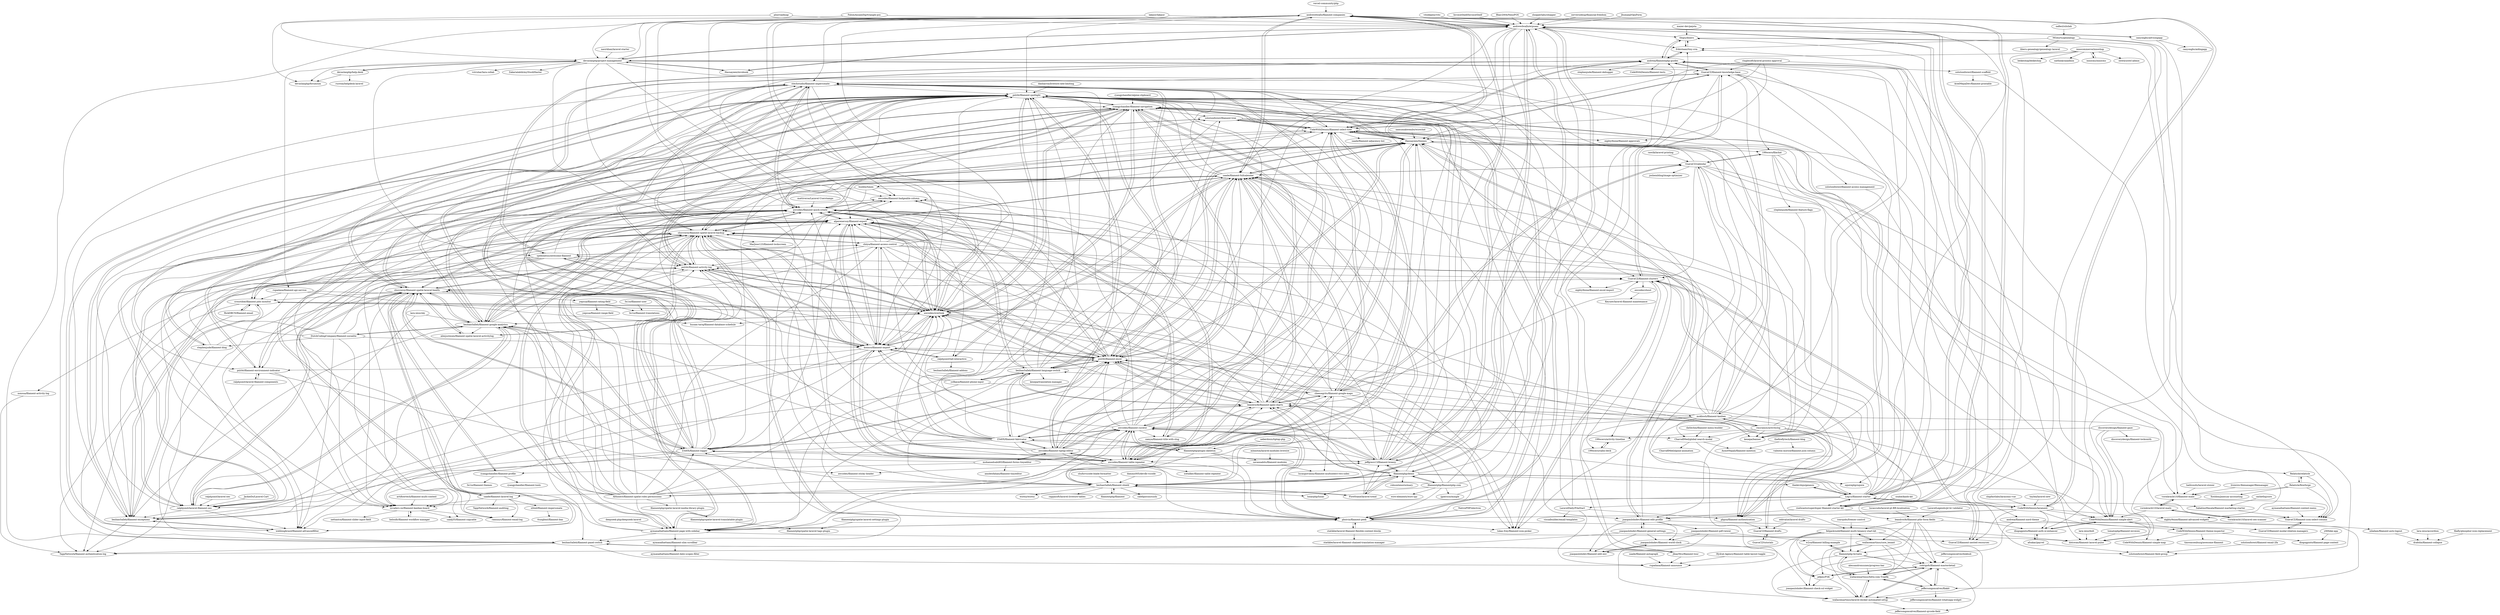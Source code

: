 digraph G {
"vercel-community/php" -> "andrewdwallo/filament-companies" ["e"=1]
"lucascudo/laravel-pt-BR-localization" -> "leandrocfe/filament-ptbr-form-fields" ["e"=1]
"nasirkhan/laravel-starter" -> "devaslanphp/project-management" ["e"=1]
"nafiesl/silsilah" -> "MGeurts/genealogy" ["e"=1]
"filamentphp/filament" -> "bezhanSalleh/filament-shield" ["e"=1]
"shufo/vscode-blade-formatter" -> "bezhanSalleh/filament-shield" ["e"=1]
"Blair2004/NexoPOS" -> "andrewdwallo/erpsaas" ["e"=1]
"shopperlabs/shopper" -> "andrewdwallo/erpsaas" ["e"=1]
"lakasir/lakasir" -> "andrewdwallo/erpsaas" ["e"=1]
"lakasir/lakasir" -> "devaslanphp/project-management" ["e"=1]
"rawilk/laravel-printing" -> "GuavaCZ/calendar" ["e"=1]
"ryangjchandler/alpine-clipboard" -> "ryangjchandler/filament-navigation" ["e"=1]
"FahimAnzamDip/triangle-pos" -> "devaslanphp/project-management" ["e"=1]
"FahimAnzamDip/triangle-pos" -> "andrewdwallo/erpsaas" ["e"=1]
"serversideup/financial-freedom" -> "andrewdwallo/erpsaas" ["e"=1]
"ueberdosis/tiptap-php" -> "filamentphp/plugin-skeleton"
"lara-zeus/bolt" -> "dotswan/filament-laravel-pulse"
"danharrin/livewire-rate-limiting" -> "pxlrbt/filament-spotlight" ["e"=1]
"mhmiton/laravel-modules-livewire" -> "savannabits/filament-modules" ["e"=1]
"stechstudio/filament-impersonate" -> "shuvroroy/filament-spatie-laravel-backup"
"stechstudio/filament-impersonate" -> "shuvroroy/filament-spatie-laravel-health"
"stechstudio/filament-impersonate" -> "pxlrbt/filament-activity-log"
"stechstudio/filament-impersonate" -> "pxlrbt/filament-environment-indicator"
"stechstudio/filament-impersonate" -> "awcodes/filament-quick-create"
"stechstudio/filament-impersonate" -> "bezhanSalleh/filament-exceptions"
"stechstudio/filament-impersonate" -> "pxlrbt/filament-spotlight"
"stechstudio/filament-impersonate" -> "GuavaCZ/filament-knowledge-base"
"stechstudio/filament-impersonate" -> "pxlrbt/filament-excel"
"stechstudio/filament-impersonate" -> "konnco/filament-import"
"stechstudio/filament-impersonate" -> "bezhanSalleh/filament-panel-switch"
"stechstudio/filament-impersonate" -> "Hasnayeen/themes"
"stechstudio/filament-impersonate" -> "CodeWithDennis/filament-select-tree"
"stechstudio/filament-impersonate" -> "awcodes/filament-table-repeater"
"stechstudio/filament-impersonate" -> "awcodes/filament-badgeable-column"
"filamentphp/spatie-laravel-media-library-plugin" -> "bezhanSalleh/filament-google-analytics"
"filamentphp/spatie-laravel-media-library-plugin" -> "filamentphp/spatie-laravel-translatable-plugin"
"filamentphp/demo" -> "andrewdwallo/erpsaas"
"filamentphp/demo" -> "jeffgreco13/filament-breezy"
"filamentphp/demo" -> "Flowframe/laravel-trend" ["e"=1]
"filamentphp/demo" -> "bezhanSalleh/filament-shield"
"filamentphp/demo" -> "filamentphp/filamentphp.com"
"filamentphp/demo" -> "saade/filament-fullcalendar"
"filamentphp/demo" -> "leandrocfe/filament-apex-charts"
"filamentphp/demo" -> "pxlrbt/filament-excel"
"filamentphp/demo" -> "awcodes/filament-curator"
"filamentphp/demo" -> "frikishaan/tiny-crm"
"filamentphp/demo" -> "squirephp/squire" ["e"=1]
"filamentphp/demo" -> "robsontenorio/mary" ["e"=1]
"filamentphp/demo" -> "Log1x/filament-starter"
"filamentphp/demo" -> "thedevdojo/genesis" ["e"=1]
"filamentphp/demo" -> "lunarphp/lunar" ["e"=1]
"bezhanSalleh/filament-shield" -> "jeffgreco13/filament-breezy"
"bezhanSalleh/filament-shield" -> "filamentphp/filament" ["e"=1]
"bezhanSalleh/filament-shield" -> "pxlrbt/filament-excel"
"bezhanSalleh/filament-shield" -> "Flowframe/laravel-trend" ["e"=1]
"bezhanSalleh/filament-shield" -> "andrewdwallo/erpsaas"
"bezhanSalleh/filament-shield" -> "Z3d0X/filament-logger"
"bezhanSalleh/filament-shield" -> "filamentphp/demo"
"bezhanSalleh/filament-shield" -> "saade/filament-fullcalendar"
"bezhanSalleh/filament-shield" -> "leandrocfe/filament-apex-charts"
"bezhanSalleh/filament-shield" -> "calebporzio/sushi" ["e"=1]
"bezhanSalleh/filament-shield" -> "lunarphp/lunar" ["e"=1]
"bezhanSalleh/filament-shield" -> "awcodes/filament-curator"
"bezhanSalleh/filament-shield" -> "wireui/wireui" ["e"=1]
"bezhanSalleh/filament-shield" -> "Althinect/filament-spatie-roles-permissions"
"bezhanSalleh/filament-shield" -> "rappasoft/laravel-livewire-tables" ["e"=1]
"filamentphp/plugin-skeleton" -> "awcodes/filament-curator"
"filamentphp/plugin-skeleton" -> "aymanalhattami/filament-page-with-sidebar"
"filamentphp/plugin-skeleton" -> "pxlrbt/filament-spotlight"
"filamentphp/plugin-skeleton" -> "konnco/filament-import"
"filamentphp/plugin-skeleton" -> "pboivin/filament-peek"
"filamentphp/plugin-skeleton" -> "savannabits/filament-modules"
"bezhanSalleh/filament-google-analytics" -> "pxlrbt/filament-spotlight"
"bezhanSalleh/filament-google-analytics" -> "shuvroroy/filament-spatie-laravel-backup"
"bezhanSalleh/filament-google-analytics" -> "shuvroroy/filament-spatie-laravel-health"
"bezhanSalleh/filament-google-analytics" -> "ryangjchandler/filament-navigation"
"bezhanSalleh/filament-google-analytics" -> "awcodes/overlook"
"bezhanSalleh/filament-google-analytics" -> "ralphjsmit/laravel-filament-seo"
"bezhanSalleh/filament-google-analytics" -> "alexjustesen/filament-spatie-laravel-activitylog"
"bezhanSalleh/filament-google-analytics" -> "webbingbrasil/filament-advancedfilter"
"bezhanSalleh/filament-google-analytics" -> "awcodes/filament-quick-create"
"bezhanSalleh/filament-google-analytics" -> "bezhanSalleh/filament-exceptions"
"bezhanSalleh/filament-google-analytics" -> "Z3d0X/filament-logger"
"bezhanSalleh/filament-google-analytics" -> "ramnzys/filament-email-log"
"bezhanSalleh/filament-google-analytics" -> "pxlrbt/filament-activity-log"
"bezhanSalleh/filament-google-analytics" -> "DutchCodingCompany/filament-socialite"
"bezhanSalleh/filament-google-analytics" -> "alperenersoy/filament-export"
"awcodes/filament-tiptap-editor" -> "awcodes/filament-curator"
"awcodes/filament-tiptap-editor" -> "pxlrbt/filament-spotlight"
"awcodes/filament-tiptap-editor" -> "ryangjchandler/filament-navigation"
"awcodes/filament-tiptap-editor" -> "awcodes/overlook"
"awcodes/filament-tiptap-editor" -> "CodeWithDennis/filament-select-tree"
"awcodes/filament-tiptap-editor" -> "Z3d0X/filament-fabricator"
"awcodes/filament-tiptap-editor" -> "awcodes/filament-table-repeater"
"awcodes/filament-tiptap-editor" -> "pboivin/filament-peek"
"awcodes/filament-tiptap-editor" -> "awcodes/filament-quick-create"
"awcodes/filament-tiptap-editor" -> "mohamedsabil83/filament-forms-tinyeditor"
"awcodes/filament-tiptap-editor" -> "pxlrbt/filament-excel"
"awcodes/filament-tiptap-editor" -> "pxlrbt/filament-activity-log"
"awcodes/filament-tiptap-editor" -> "saade/filament-fullcalendar"
"awcodes/filament-tiptap-editor" -> "cheesegrits/filament-google-maps"
"awcodes/filament-tiptap-editor" -> "leandrocfe/filament-apex-charts"
"Althinect/filament-spatie-roles-permissions" -> "shuvroroy/filament-spatie-laravel-backup"
"Althinect/filament-spatie-roles-permissions" -> "awcodes/filament-curator"
"Althinect/filament-spatie-roles-permissions" -> "chiiya/filament-access-control"
"Althinect/filament-spatie-roles-permissions" -> "pxlrbt/filament-activity-log"
"Althinect/filament-spatie-roles-permissions" -> "pxlrbt/filament-excel"
"Althinect/filament-spatie-roles-permissions" -> "alperenersoy/filament-export"
"Althinect/filament-spatie-roles-permissions" -> "CodeWithDennis/filament-select-tree"
"Althinect/filament-spatie-roles-permissions" -> "saade/filament-fullcalendar"
"Althinect/filament-spatie-roles-permissions" -> "shuvroroy/filament-spatie-laravel-health"
"Althinect/filament-spatie-roles-permissions" -> "Z3d0X/filament-logger"
"Althinect/filament-spatie-roles-permissions" -> "aymanalhattami/filament-page-with-sidebar"
"Althinect/filament-spatie-roles-permissions" -> "filamentphp/spatie-laravel-media-library-plugin"
"Althinect/filament-spatie-roles-permissions" -> "awcodes/filament-quick-create"
"Althinect/filament-spatie-roles-permissions" -> "Hasnayeen/themes"
"Althinect/filament-spatie-roles-permissions" -> "leandrocfe/filament-apex-charts"
"ploi/roadmap" -> "andrewdwallo/erpsaas" ["e"=1]
"ploi/roadmap" -> "devaslanphp/forumium" ["e"=1]
"ralphjsmit/laravel-seo" -> "ralphjsmit/laravel-filament-seo" ["e"=1]
"pxlrbt/filament-excel" -> "konnco/filament-import"
"pxlrbt/filament-excel" -> "alperenersoy/filament-export"
"pxlrbt/filament-excel" -> "pxlrbt/filament-spotlight"
"pxlrbt/filament-excel" -> "shuvroroy/filament-spatie-laravel-backup"
"pxlrbt/filament-excel" -> "pxlrbt/filament-activity-log"
"pxlrbt/filament-excel" -> "bezhanSalleh/filament-language-switch"
"pxlrbt/filament-excel" -> "saade/filament-fullcalendar"
"pxlrbt/filament-excel" -> "stechstudio/filament-impersonate"
"pxlrbt/filament-excel" -> "Z3d0X/filament-logger"
"pxlrbt/filament-excel" -> "awcodes/filament-quick-create"
"pxlrbt/filament-excel" -> "jeffgreco13/filament-breezy"
"pxlrbt/filament-excel" -> "leandrocfe/filament-apex-charts"
"pxlrbt/filament-excel" -> "Hasnayeen/themes"
"pxlrbt/filament-excel" -> "shuvroroy/filament-spatie-laravel-health"
"pxlrbt/filament-excel" -> "pxlrbt/filament-environment-indicator"
"Flowframe/laravel-trend" -> "bezhanSalleh/filament-shield" ["e"=1]
"Flowframe/laravel-trend" -> "filamentphp/demo" ["e"=1]
"Flowframe/laravel-trend" -> "leandrocfe/filament-apex-charts" ["e"=1]
"Flowframe/laravel-trend" -> "jeffgreco13/filament-breezy" ["e"=1]
"Flowframe/laravel-trend" -> "andrewdwallo/erpsaas" ["e"=1]
"jeffgreco13/filament-breezy" -> "bezhanSalleh/filament-shield"
"jeffgreco13/filament-breezy" -> "pxlrbt/filament-excel"
"jeffgreco13/filament-breezy" -> "Z3d0X/filament-logger"
"jeffgreco13/filament-breezy" -> "saade/filament-fullcalendar"
"jeffgreco13/filament-breezy" -> "pxlrbt/filament-spotlight"
"jeffgreco13/filament-breezy" -> "andrewdwallo/filament-companies"
"jeffgreco13/filament-breezy" -> "leandrocfe/filament-apex-charts"
"jeffgreco13/filament-breezy" -> "awcodes/filament-curator"
"jeffgreco13/filament-breezy" -> "stechstudio/filament-impersonate"
"jeffgreco13/filament-breezy" -> "filamentphp/demo"
"jeffgreco13/filament-breezy" -> "Hasnayeen/themes"
"jeffgreco13/filament-breezy" -> "andrewdwallo/erpsaas"
"jeffgreco13/filament-breezy" -> "Z3d0X/filament-fabricator"
"jeffgreco13/filament-breezy" -> "ryangjchandler/filament-navigation"
"jeffgreco13/filament-breezy" -> "shuvroroy/filament-spatie-laravel-backup"
"chiiya/filament-access-control" -> "shuvroroy/filament-spatie-laravel-backup"
"chiiya/filament-access-control" -> "konnco/filament-import"
"chiiya/filament-access-control" -> "pxlrbt/filament-excel"
"chiiya/filament-access-control" -> "pxlrbt/filament-activity-log"
"chiiya/filament-access-control" -> "alperenersoy/filament-export"
"chiiya/filament-access-control" -> "aymanalhattami/filament-page-with-sidebar"
"chiiya/filament-access-control" -> "phpsa/filament-authentication"
"chiiya/filament-access-control" -> "spekulatius/awesome-filament"
"chiiya/filament-access-control" -> "pxlrbt/filament-spotlight"
"chiiya/filament-access-control" -> "leandrocfe/filament-apex-charts"
"chiiya/filament-access-control" -> "awcodes/filament-quick-create"
"chiiya/filament-access-control" -> "joaopaulolndev/filament-edit-profile"
"chiiya/filament-access-control" -> "awcodes/overlook"
"chiiya/filament-access-control" -> "andrewdwallo/filament-companies"
"ryangjchandler/filament-navigation" -> "pxlrbt/filament-spotlight"
"ryangjchandler/filament-navigation" -> "camya/filament-title-with-slug"
"ryangjchandler/filament-navigation" -> "phpsa/filament-authentication"
"ryangjchandler/filament-navigation" -> "awcodes/filament-curator"
"ryangjchandler/filament-navigation" -> "ralphjsmit/tall-interactive"
"ryangjchandler/filament-navigation" -> "webbingbrasil/filament-advancedfilter"
"ryangjchandler/filament-navigation" -> "bezhanSalleh/filament-google-analytics"
"ryangjchandler/filament-navigation" -> "pboivin/filament-peek"
"ryangjchandler/filament-navigation" -> "ralphjsmit/laravel-filament-seo"
"ryangjchandler/filament-navigation" -> "awcodes/overlook"
"ryangjchandler/filament-navigation" -> "awcodes/filament-tiptap-editor"
"ryangjchandler/filament-navigation" -> "awcodes/filament-quick-create"
"ryangjchandler/filament-navigation" -> "CodeWithDennis/filament-select-tree"
"ryangjchandler/filament-navigation" -> "stephenjude/filament-blog"
"ryangjchandler/filament-navigation" -> "solutionforest/filament-tree"
"DutchCodingCompany/filament-socialite" -> "webbingbrasil/filament-advancedfilter"
"DutchCodingCompany/filament-socialite" -> "bezhanSalleh/filament-google-analytics"
"DutchCodingCompany/filament-socialite" -> "konnco/filament-import"
"DutchCodingCompany/filament-socialite" -> "shuvroroy/filament-spatie-laravel-backup"
"DutchCodingCompany/filament-socialite" -> "shuvroroy/filament-spatie-laravel-health"
"DutchCodingCompany/filament-socialite" -> "awcodes/filament-quick-create"
"DutchCodingCompany/filament-socialite" -> "alperenersoy/filament-export"
"DutchCodingCompany/filament-socialite" -> "stephenjude/filament-blog"
"DutchCodingCompany/filament-socialite" -> "saadj55/filament-copyable"
"awcodes/filament-curator" -> "awcodes/filament-tiptap-editor"
"awcodes/filament-curator" -> "Z3d0X/filament-fabricator"
"awcodes/filament-curator" -> "ryangjchandler/filament-navigation"
"awcodes/filament-curator" -> "pboivin/filament-peek"
"awcodes/filament-curator" -> "awcodes/filament-table-repeater"
"awcodes/filament-curator" -> "filamentphp/plugin-skeleton"
"awcodes/filament-curator" -> "pxlrbt/filament-spotlight"
"awcodes/filament-curator" -> "awcodes/overlook"
"awcodes/filament-curator" -> "shuvroroy/filament-spatie-laravel-backup"
"awcodes/filament-curator" -> "awcodes/filament-badgeable-column"
"awcodes/filament-curator" -> "CodeWithDennis/filament-select-tree"
"awcodes/filament-curator" -> "awcodes/filament-quick-create"
"awcodes/filament-curator" -> "camya/filament-title-with-slug"
"awcodes/filament-curator" -> "CharrafiMed/global-search-modal"
"awcodes/filament-curator" -> "pxlrbt/filament-excel"
"lara-zeus/sky" -> "bezhanSalleh/filament-google-analytics"
"lara-zeus/sky" -> "ralphjsmit/laravel-filament-seo"
"filamentphp/filamentphp.com" -> "pxlrbt/filament-spotlight"
"filamentphp/filamentphp.com" -> "saade/filament-fullcalendar"
"filamentphp/filamentphp.com" -> "awcodes/overlook"
"filamentphp/filamentphp.com" -> "filamentphp/demo"
"filamentphp/filamentphp.com" -> "Z3d0X/filament-logger"
"filamentphp/filamentphp.com" -> "pboivin/filament-peek"
"filamentphp/filamentphp.com" -> "wire-elements/wire-spy" ["e"=1]
"filamentphp/filamentphp.com" -> "saade/filament-laravel-log"
"filamentphp/filamentphp.com" -> "ijpatricio/mingle" ["e"=1]
"mohamedsabil83/filament-forms-tinyeditor" -> "awcodes/filament-tiptap-editor"
"mohamedsabil83/filament-forms-tinyeditor" -> "ryangjchandler/filament-profile"
"mohamedsabil83/filament-forms-tinyeditor" -> "bezhanSalleh/filament-google-analytics"
"mohamedsabil83/filament-forms-tinyeditor" -> "amidesfahani/filament-tinyeditor"
"mohamedsabil83/filament-forms-tinyeditor" -> "awcodes/filament-curator"
"shuvroroy/filament-spatie-laravel-backup" -> "shuvroroy/filament-spatie-laravel-health"
"shuvroroy/filament-spatie-laravel-backup" -> "pxlrbt/filament-spotlight"
"shuvroroy/filament-spatie-laravel-backup" -> "awcodes/overlook"
"shuvroroy/filament-spatie-laravel-backup" -> "stechstudio/filament-impersonate"
"shuvroroy/filament-spatie-laravel-backup" -> "alexjustesen/filament-spatie-laravel-activitylog"
"shuvroroy/filament-spatie-laravel-backup" -> "chiiya/filament-access-control"
"shuvroroy/filament-spatie-laravel-backup" -> "bezhanSalleh/filament-google-analytics"
"shuvroroy/filament-spatie-laravel-backup" -> "konnco/filament-import"
"shuvroroy/filament-spatie-laravel-backup" -> "pxlrbt/filament-excel"
"shuvroroy/filament-spatie-laravel-backup" -> "pxlrbt/filament-activity-log"
"shuvroroy/filament-spatie-laravel-backup" -> "awcodes/filament-quick-create"
"shuvroroy/filament-spatie-laravel-backup" -> "ralphjsmit/laravel-filament-seo"
"shuvroroy/filament-spatie-laravel-backup" -> "pboivin/filament-peek"
"shuvroroy/filament-spatie-laravel-backup" -> "MarJose123/filament-lockscreen"
"shuvroroy/filament-spatie-laravel-backup" -> "webbingbrasil/filament-advancedfilter"
"saade/filament-fullcalendar" -> "Hasnayeen/themes"
"saade/filament-fullcalendar" -> "GuavaCZ/calendar"
"saade/filament-fullcalendar" -> "pxlrbt/filament-excel"
"saade/filament-fullcalendar" -> "shuvroroy/filament-spatie-laravel-backup"
"saade/filament-fullcalendar" -> "konnco/filament-import"
"saade/filament-fullcalendar" -> "alperenersoy/filament-export"
"saade/filament-fullcalendar" -> "andrewdwallo/filament-companies"
"saade/filament-fullcalendar" -> "leandrocfe/filament-apex-charts"
"saade/filament-fullcalendar" -> "awcodes/filament-quick-create"
"saade/filament-fullcalendar" -> "buildix/timex"
"saade/filament-fullcalendar" -> "jeffgreco13/filament-breezy"
"saade/filament-fullcalendar" -> "cheesegrits/filament-google-maps"
"saade/filament-fullcalendar" -> "awcodes/overlook"
"saade/filament-fullcalendar" -> "pxlrbt/filament-spotlight"
"saade/filament-fullcalendar" -> "stechstudio/filament-impersonate"
"filamentphp/spatie-laravel-translatable-plugin" -> "filamentphp/spatie-laravel-tags-plugin"
"phpsa/filament-authentication" -> "ryangjchandler/filament-navigation"
"phpsa/filament-authentication" -> "GuavaCZ/filament-drafts"
"ralphjsmit/tall-interactive" -> "ryangjchandler/filament-navigation"
"ralphjsmit/tall-interactive" -> "konnco/filament-import"
"ralphjsmit/tall-interactive" -> "bezhanSalleh/filament-addons"
"alperenersoy/filament-export" -> "pxlrbt/filament-excel"
"alperenersoy/filament-export" -> "konnco/filament-import"
"alperenersoy/filament-export" -> "awcodes/filament-quick-create"
"alperenersoy/filament-export" -> "awcodes/overlook"
"alperenersoy/filament-export" -> "aymanalhattami/filament-page-with-sidebar"
"alperenersoy/filament-export" -> "invaders-xx/filament-kanban-board"
"alperenersoy/filament-export" -> "shuvroroy/filament-spatie-laravel-backup"
"alperenersoy/filament-export" -> "ralphjsmit/tall-interactive"
"alperenersoy/filament-export" -> "saade/filament-fullcalendar"
"alperenersoy/filament-export" -> "bezhanSalleh/filament-language-switch"
"alperenersoy/filament-export" -> "bezhanSalleh/filament-google-analytics"
"alperenersoy/filament-export" -> "phpsa/filament-authentication"
"alperenersoy/filament-export" -> "pxlrbt/filament-environment-indicator"
"alperenersoy/filament-export" -> "awcodes/filament-table-repeater"
"alperenersoy/filament-export" -> "pboivin/filament-peek"
"ryangjchandler/filament-profile" -> "ryangjchandler/filament-tools"
"ryangjchandler/filament-profile" -> "shuvroroy/filament-spatie-laravel-health"
"ryangjchandler/filament-profile" -> "3x1io/filament-themes"
"ralphjsmit/laravel-filament-seo" -> "shuvroroy/filament-spatie-laravel-health"
"ralphjsmit/laravel-filament-seo" -> "ryangjchandler/filament-navigation"
"ralphjsmit/laravel-filament-seo" -> "shuvroroy/filament-spatie-laravel-backup"
"ralphjsmit/laravel-filament-seo" -> "bezhanSalleh/filament-exceptions"
"ralphjsmit/laravel-filament-seo" -> "bezhanSalleh/filament-google-analytics"
"ralphjsmit/laravel-filament-seo" -> "pxlrbt/filament-spotlight"
"ralphjsmit/laravel-filament-seo" -> "webbingbrasil/filament-advancedfilter"
"webbingbrasil/filament-advancedfilter" -> "bezhanSalleh/filament-exceptions"
"webbingbrasil/filament-advancedfilter" -> "ryangjchandler/filament-navigation"
"webbingbrasil/filament-advancedfilter" -> "pxlrbt/filament-spotlight"
"Z3d0X/filament-logger" -> "pxlrbt/filament-spotlight"
"Z3d0X/filament-logger" -> "shuvroroy/filament-spatie-laravel-health"
"Z3d0X/filament-logger" -> "awcodes/overlook"
"Z3d0X/filament-logger" -> "pxlrbt/filament-activity-log"
"Z3d0X/filament-logger" -> "pxlrbt/filament-excel"
"Z3d0X/filament-logger" -> "bezhanSalleh/filament-google-analytics"
"Z3d0X/filament-logger" -> "bezhanSalleh/filament-exceptions"
"Z3d0X/filament-logger" -> "solutionforest/filament-tree"
"Z3d0X/filament-logger" -> "CodeWithDennis/filament-select-tree"
"Z3d0X/filament-logger" -> "awcodes/filament-quick-create"
"Z3d0X/filament-logger" -> "jeffgreco13/filament-breezy"
"Z3d0X/filament-logger" -> "shuvroroy/filament-spatie-laravel-backup"
"Z3d0X/filament-logger" -> "stechstudio/filament-impersonate"
"Z3d0X/filament-logger" -> "invaders-xx/filament-kanban-board"
"Z3d0X/filament-logger" -> "alperenersoy/filament-export"
"pxlrbt/filament-spotlight" -> "shuvroroy/filament-spatie-laravel-backup"
"pxlrbt/filament-spotlight" -> "ryangjchandler/filament-navigation"
"pxlrbt/filament-spotlight" -> "bezhanSalleh/filament-google-analytics"
"pxlrbt/filament-spotlight" -> "pboivin/filament-peek"
"pxlrbt/filament-spotlight" -> "bezhanSalleh/filament-exceptions"
"pxlrbt/filament-spotlight" -> "awcodes/overlook"
"pxlrbt/filament-spotlight" -> "pxlrbt/filament-environment-indicator"
"pxlrbt/filament-spotlight" -> "webbingbrasil/filament-advancedfilter"
"pxlrbt/filament-spotlight" -> "invaders-xx/filament-kanban-board"
"pxlrbt/filament-spotlight" -> "pxlrbt/filament-excel"
"pxlrbt/filament-spotlight" -> "shuvroroy/filament-spatie-laravel-health"
"pxlrbt/filament-spotlight" -> "pxlrbt/filament-activity-log"
"pxlrbt/filament-spotlight" -> "Hasnayeen/themes"
"pxlrbt/filament-spotlight" -> "awcodes/filament-tiptap-editor"
"pxlrbt/filament-spotlight" -> "Z3d0X/filament-logger"
"artificertech/filament-multi-context" -> "invaders-xx/filament-kanban-board"
"stephenjude/filament-blog" -> "ryangjchandler/filament-navigation"
"stephenjude/filament-blog" -> "shuvroroy/filament-spatie-laravel-health"
"stephenjude/filament-blog" -> "ralphjsmit/laravel-filament-seo"
"stephenjude/filament-blog" -> "shuvroroy/filament-spatie-laravel-backup"
"icarojobs/freezer-control" -> "felipeArnold/filament-multi-tenancy-start-kit" ["e"=1]
"ralphjsmit/laravel-filament-components" -> "TappNetwork/filament-authentication-log"
"ralphjsmit/laravel-filament-components" -> "pxlrbt/filament-environment-indicator"
"3x1io/filament-user" -> "3x1io/filament-translations"
"shuvroroy/filament-spatie-laravel-health" -> "shuvroroy/filament-spatie-laravel-backup"
"shuvroroy/filament-spatie-laravel-health" -> "alexjustesen/filament-spatie-laravel-activitylog"
"shuvroroy/filament-spatie-laravel-health" -> "invaders-xx/filament-kanban-board"
"shuvroroy/filament-spatie-laravel-health" -> "bezhanSalleh/filament-google-analytics"
"shuvroroy/filament-spatie-laravel-health" -> "saade/filament-laravel-log"
"shuvroroy/filament-spatie-laravel-health" -> "yepsua/filament-rating-field"
"shuvroroy/filament-spatie-laravel-health" -> "pxlrbt/filament-spotlight"
"shuvroroy/filament-spatie-laravel-health" -> "ralphjsmit/laravel-filament-seo"
"shuvroroy/filament-spatie-laravel-health" -> "ryangjchandler/filament-profile"
"shuvroroy/filament-spatie-laravel-health" -> "awcodes/filament-quick-create"
"shuvroroy/filament-spatie-laravel-health" -> "stechstudio/filament-impersonate"
"shuvroroy/filament-spatie-laravel-health" -> "GuavaCZ/filament-clusters"
"shuvroroy/filament-spatie-laravel-health" -> "Z3d0X/filament-logger"
"shuvroroy/filament-spatie-laravel-health" -> "croustibat/filament-jobs-monitor"
"alexjustesen/filament-spatie-laravel-activitylog" -> "shuvroroy/filament-spatie-laravel-health"
"alexjustesen/filament-spatie-laravel-activitylog" -> "shuvroroy/filament-spatie-laravel-backup"
"saade/filament-laravel-log" -> "xlited/filament-impersonate"
"saade/filament-laravel-log" -> "invaders-xx/filament-kanban-board"
"saade/filament-laravel-log" -> "ramnzys/filament-email-log"
"saade/filament-laravel-log" -> "shuvroroy/filament-spatie-laravel-health"
"saade/filament-laravel-log" -> "TappNetwork/filament-auditing"
"yepsua/filament-rating-field" -> "3x1io/filament-translations"
"yepsua/filament-rating-field" -> "yepsua/filament-range-field"
"filamentphp/spatie-laravel-settings-plugin" -> "filamentphp/spatie-laravel-tags-plugin"
"leandrocfe/filament-apex-charts" -> "Hasnayeen/themes"
"leandrocfe/filament-apex-charts" -> "pxlrbt/filament-excel"
"leandrocfe/filament-apex-charts" -> "saade/filament-fullcalendar"
"leandrocfe/filament-apex-charts" -> "cheesegrits/filament-google-maps"
"leandrocfe/filament-apex-charts" -> "alperenersoy/filament-export"
"leandrocfe/filament-apex-charts" -> "mokhosh/filament-kanban"
"leandrocfe/filament-apex-charts" -> "pboivin/filament-peek"
"leandrocfe/filament-apex-charts" -> "pxlrbt/filament-spotlight"
"leandrocfe/filament-apex-charts" -> "awcodes/overlook"
"leandrocfe/filament-apex-charts" -> "awcodes/filament-quick-create"
"leandrocfe/filament-apex-charts" -> "CodeWithDennis/filament-select-tree"
"leandrocfe/filament-apex-charts" -> "aymanalhattami/filament-page-with-sidebar"
"leandrocfe/filament-apex-charts" -> "Z3d0X/filament-fabricator"
"leandrocfe/filament-apex-charts" -> "awcodes/filament-table-repeater"
"leandrocfe/filament-apex-charts" -> "bezhanSalleh/filament-language-switch"
"devaslanphp/project-management" -> "andrewdwallo/erpsaas"
"devaslanphp/project-management" -> "devaslanphp/help-desk"
"devaslanphp/project-management" -> "devaslanphp/forumium"
"devaslanphp/project-management" -> "Log1x/filament-starter"
"devaslanphp/project-management" -> "Hasnayeen/invobook" ["e"=1]
"devaslanphp/project-management" -> "bezhanSalleh/filament-shield"
"devaslanphp/project-management" -> "alperenersoy/filament-export"
"devaslanphp/project-management" -> "vstruhar/lara-collab" ["e"=1]
"devaslanphp/project-management" -> "andrewdwallo/filament-companies"
"devaslanphp/project-management" -> "Zakarialabib/myStockMaster" ["e"=1]
"devaslanphp/project-management" -> "riodwanto/superduper-filament-starter-kit"
"devaslanphp/project-management" -> "GuavaCZ/filament-knowledge-base"
"devaslanphp/project-management" -> "rupadana/filament-api-service"
"devaslanphp/project-management" -> "spekulatius/awesome-filament"
"devaslanphp/project-management" -> "konnco/filament-import"
"Z3d0X/filament-fabricator" -> "awcodes/filament-curator"
"Z3d0X/filament-fabricator" -> "pxlrbt/filament-spotlight"
"Z3d0X/filament-fabricator" -> "ryangjchandler/filament-navigation"
"Z3d0X/filament-fabricator" -> "pboivin/filament-peek"
"Z3d0X/filament-fabricator" -> "awcodes/filament-tiptap-editor"
"Z3d0X/filament-fabricator" -> "bezhanSalleh/filament-language-switch"
"Z3d0X/filament-fabricator" -> "ralphjsmit/laravel-filament-seo"
"Z3d0X/filament-fabricator" -> "Z3d0X/filament-logger"
"Z3d0X/filament-fabricator" -> "bezhanSalleh/filament-google-analytics"
"Z3d0X/filament-fabricator" -> "leandrocfe/filament-apex-charts"
"Z3d0X/filament-fabricator" -> "awcodes/filament-table-repeater"
"Z3d0X/filament-fabricator" -> "shuvroroy/filament-spatie-laravel-backup"
"Z3d0X/filament-fabricator" -> "filamentphp/plugin-skeleton"
"Z3d0X/filament-fabricator" -> "awcodes/overlook"
"Z3d0X/filament-fabricator" -> "shuvroroy/filament-spatie-laravel-health"
"JhumanJ/OpnForm" -> "andrewdwallo/erpsaas" ["e"=1]
"bezhanSalleh/filament-language-switch" -> "pxlrbt/filament-excel"
"bezhanSalleh/filament-language-switch" -> "Hasnayeen/themes"
"bezhanSalleh/filament-language-switch" -> "alperenersoy/filament-export"
"bezhanSalleh/filament-language-switch" -> "kenepa/translation-manager"
"bezhanSalleh/filament-language-switch" -> "pxlrbt/filament-spotlight"
"bezhanSalleh/filament-language-switch" -> "ysfkaya/filament-phone-input"
"bezhanSalleh/filament-language-switch" -> "aymanalhattami/filament-page-with-sidebar"
"bezhanSalleh/filament-language-switch" -> "Z3d0X/filament-fabricator"
"bezhanSalleh/filament-language-switch" -> "awcodes/filament-quick-create"
"bezhanSalleh/filament-language-switch" -> "stechstudio/filament-impersonate"
"bezhanSalleh/filament-language-switch" -> "CodeWithDennis/filament-select-tree"
"bezhanSalleh/filament-language-switch" -> "solutionforest/filament-tree"
"bezhanSalleh/filament-language-switch" -> "bezhanSalleh/filament-exceptions"
"bezhanSalleh/filament-language-switch" -> "leandrocfe/filament-apex-charts"
"bezhanSalleh/filament-language-switch" -> "saade/filament-fullcalendar"
"mattiverse/Laravel-Userstamps" -> "awcodes/filament-quick-create" ["e"=1]
"andrewdwallo/erpsaas" -> "andrewdwallo/filament-companies"
"andrewdwallo/erpsaas" -> "Log1x/filament-starter"
"andrewdwallo/erpsaas" -> "devaslanphp/project-management"
"andrewdwallo/erpsaas" -> "filamentphp/demo"
"andrewdwallo/erpsaas" -> "Hasnayeen/themes"
"andrewdwallo/erpsaas" -> "jeffgreco13/filament-breezy"
"andrewdwallo/erpsaas" -> "saade/filament-fullcalendar"
"andrewdwallo/erpsaas" -> "bezhanSalleh/filament-shield"
"andrewdwallo/erpsaas" -> "frikishaan/tiny-crm"
"andrewdwallo/erpsaas" -> "canyongbs/advisingapp"
"andrewdwallo/erpsaas" -> "Hasnayeen/invobook" ["e"=1]
"andrewdwallo/erpsaas" -> "squirephp/squire" ["e"=1]
"andrewdwallo/erpsaas" -> "leandrocfe/filament-apex-charts"
"andrewdwallo/erpsaas" -> "Shipu/dinero"
"andrewdwallo/erpsaas" -> "pxlrbt/filament-excel"
"konnco/filament-import" -> "pxlrbt/filament-activity-log"
"konnco/filament-import" -> "pxlrbt/filament-excel"
"konnco/filament-import" -> "shuvroroy/filament-spatie-laravel-backup"
"konnco/filament-import" -> "awcodes/overlook"
"konnco/filament-import" -> "alperenersoy/filament-export"
"konnco/filament-import" -> "ralphjsmit/tall-interactive"
"konnco/filament-import" -> "spekulatius/awesome-filament"
"konnco/filament-import" -> "chiiya/filament-access-control"
"konnco/filament-import" -> "phpsa/filament-authentication"
"konnco/filament-import" -> "invaders-xx/filament-kanban-board"
"konnco/filament-import" -> "bezhanSalleh/filament-exceptions"
"konnco/filament-import" -> "webbingbrasil/filament-advancedfilter"
"konnco/filament-import" -> "awcodes/filament-table-repeater"
"konnco/filament-import" -> "awcodes/filament-quick-create"
"konnco/filament-import" -> "saade/filament-fullcalendar"
"vormkracht10/laravel-seo-scanner" -> "vormkracht10/laravel-mails" ["e"=1]
"oddvalue/laravel-drafts" -> "GuavaCZ/filament-drafts" ["e"=1]
"awcodes/filament-quick-create" -> "awcodes/filament-badgeable-column"
"awcodes/filament-quick-create" -> "awcodes/overlook"
"awcodes/filament-quick-create" -> "awcodes/filament-table-repeater"
"awcodes/filament-quick-create" -> "alperenersoy/filament-export"
"awcodes/filament-quick-create" -> "camya/filament-title-with-slug"
"awcodes/filament-quick-create" -> "shuvroroy/filament-spatie-laravel-backup"
"awcodes/filament-quick-create" -> "webbingbrasil/filament-advancedfilter"
"awcodes/filament-quick-create" -> "shuvroroy/filament-spatie-laravel-health"
"awcodes/filament-quick-create" -> "bezhanSalleh/filament-exceptions"
"awcodes/filament-quick-create" -> "pxlrbt/filament-spotlight"
"awcodes/filament-quick-create" -> "stechstudio/filament-impersonate"
"awcodes/filament-quick-create" -> "bezhanSalleh/filament-panel-switch"
"awcodes/filament-quick-create" -> "ryangjchandler/filament-navigation"
"awcodes/filament-quick-create" -> "bezhanSalleh/filament-google-analytics"
"awcodes/filament-quick-create" -> "invaders-xx/filament-kanban-board"
"ysfkaya/filament-phone-input" -> "aymanalhattami/filament-page-with-sidebar"
"ysfkaya/filament-phone-input" -> "bezhanSalleh/filament-language-switch"
"ysfkaya/filament-phone-input" -> "alperenersoy/filament-export"
"ysfkaya/filament-phone-input" -> "konnco/filament-import"
"ysfkaya/filament-phone-input" -> "cheesegrits/filament-google-maps"
"ysfkaya/filament-phone-input" -> "saade/filament-fullcalendar"
"savannabits/filament-modules" -> "lucasgiovanny/filament-multiselect-two-sides"
"heloufir/filament-workflow-manager" -> "invaders-xx/filament-kanban-board"
"camya/filament-title-with-slug" -> "ryangjchandler/filament-navigation"
"camya/filament-title-with-slug" -> "awcodes/filament-quick-create"
"buildix/timex" -> "invaders-xx/filament-kanban-board"
"buildix/timex" -> "awcodes/filament-badgeable-column"
"buildix/timex" -> "awcodes/overlook"
"buildix/timex" -> "MarJose123/filament-lockscreen"
"devaslanphp/help-desk" -> "devaslanphp/project-management"
"devaslanphp/help-desk" -> "ruswan/helpdesk-laravel"
"devaslanphp/help-desk" -> "devaslanphp/forumium"
"awcodes/filament-table-repeater" -> "awcodes/filament-quick-create"
"awcodes/filament-table-repeater" -> "awcodes/filament-badgeable-column"
"awcodes/filament-table-repeater" -> "awcodes/filament-curator"
"awcodes/filament-table-repeater" -> "shuvroroy/filament-spatie-laravel-backup"
"awcodes/filament-table-repeater" -> "pxlrbt/filament-spotlight"
"awcodes/filament-table-repeater" -> "konnco/filament-import"
"awcodes/filament-table-repeater" -> "awcodes/overlook"
"awcodes/filament-table-repeater" -> "CodeWithDennis/filament-select-tree"
"awcodes/filament-table-repeater" -> "awcodes/filament-sticky-header"
"awcodes/filament-table-repeater" -> "cheesegrits/filament-google-maps"
"awcodes/filament-table-repeater" -> "icetalker/filament-table-repeater"
"awcodes/filament-table-repeater" -> "stechstudio/filament-impersonate"
"awcodes/filament-table-repeater" -> "alperenersoy/filament-export"
"awcodes/filament-table-repeater" -> "pboivin/filament-peek"
"awcodes/filament-table-repeater" -> "awcodes/filament-tiptap-editor"
"cheesegrits/filament-google-maps" -> "GuavaCZ/calendar"
"cheesegrits/filament-google-maps" -> "awcodes/filament-table-repeater"
"cheesegrits/filament-google-maps" -> "leandrocfe/filament-apex-charts"
"cheesegrits/filament-google-maps" -> "awcodes/overlook"
"cheesegrits/filament-google-maps" -> "lukas-frey/filament-icon-picker"
"cheesegrits/filament-google-maps" -> "saade/filament-fullcalendar"
"cheesegrits/filament-google-maps" -> "awcodes/filament-quick-create"
"cheesegrits/filament-google-maps" -> "GuavaCZ/filament-clusters"
"cheesegrits/filament-google-maps" -> "awcodes/filament-badgeable-column"
"cheesegrits/filament-google-maps" -> "pxlrbt/filament-excel"
"cheesegrits/filament-google-maps" -> "CodeWithDennis/filament-select-tree"
"cheesegrits/filament-google-maps" -> "lucasgiovanny/filament-multiselect-two-sides"
"cheesegrits/filament-google-maps" -> "shuvroroy/filament-spatie-laravel-backup"
"cheesegrits/filament-google-maps" -> "Hasnayeen/themes"
"cheesegrits/filament-google-maps" -> "phpsa/filament-authentication"
"andrewdwallo/filament-companies" -> "andrewdwallo/erpsaas"
"andrewdwallo/filament-companies" -> "saade/filament-fullcalendar"
"andrewdwallo/filament-companies" -> "awcodes/overlook"
"andrewdwallo/filament-companies" -> "Hasnayeen/themes"
"andrewdwallo/filament-companies" -> "konnco/filament-import"
"andrewdwallo/filament-companies" -> "alperenersoy/filament-export"
"andrewdwallo/filament-companies" -> "riodwanto/superduper-filament-starter-kit"
"andrewdwallo/filament-companies" -> "bezhanSalleh/filament-panel-switch"
"andrewdwallo/filament-companies" -> "pxlrbt/filament-spotlight"
"andrewdwallo/filament-companies" -> "stechstudio/filament-impersonate"
"andrewdwallo/filament-companies" -> "awcodes/filament-quick-create"
"andrewdwallo/filament-companies" -> "awcodes/filament-badgeable-column"
"andrewdwallo/filament-companies" -> "Log1x/filament-starter"
"andrewdwallo/filament-companies" -> "CodeWithDennis/larament"
"andrewdwallo/filament-companies" -> "jeffgreco13/filament-breezy"
"spekulatius/awesome-filament" -> "konnco/filament-import"
"spekulatius/awesome-filament" -> "awcodes/filament-quick-create"
"spekulatius/awesome-filament" -> "andreia/filamentphp-guides"
"spekulatius/awesome-filament" -> "pxlrbt/filament-environment-indicator"
"spekulatius/awesome-filament" -> "awcodes/overlook"
"spekulatius/awesome-filament" -> "pxlrbt/filament-activity-log"
"spekulatius/awesome-filament" -> "chiiya/filament-access-control"
"spekulatius/awesome-filament" -> "croustibat/filament-jobs-monitor"
"spekulatius/awesome-filament" -> "ramnzys/filament-email-log"
"spekulatius/awesome-filament" -> "bezhanSalleh/filament-exceptions"
"bezhanSalleh/filament-exceptions" -> "croustibat/filament-jobs-monitor"
"bezhanSalleh/filament-exceptions" -> "pxlrbt/filament-activity-log"
"bezhanSalleh/filament-exceptions" -> "pxlrbt/filament-spotlight"
"bezhanSalleh/filament-exceptions" -> "TappNetwork/filament-authentication-log"
"bezhanSalleh/filament-exceptions" -> "webbingbrasil/filament-advancedfilter"
"lukas-frey/filament-icon-picker" -> "GuavaCZ/filament-clusters"
"invaders-xx/filament-kanban-board" -> "heloufir/filament-workflow-manager"
"invaders-xx/filament-kanban-board" -> "ramnzys/filament-email-log"
"invaders-xx/filament-kanban-board" -> "saadj55/filament-copyable"
"invaders-xx/filament-kanban-board" -> "nettantra/filament-slider-input-field"
"awcodes/filament-badgeable-column" -> "awcodes/overlook"
"awcodes/filament-badgeable-column" -> "awcodes/filament-quick-create"
"frikishaan/tiny-crm" -> "andreia/filamentphp-guides"
"frikishaan/tiny-crm" -> "Shipu/dinero"
"statikbe/laravel-filament-flexible-content-blocks" -> "pboivin/filament-peek"
"statikbe/laravel-filament-flexible-content-blocks" -> "statikbe/laravel-filament-chained-translation-manager"
"pxlrbt/filament-environment-indicator" -> "ralphjsmit/laravel-filament-components"
"pxlrbt/filament-environment-indicator" -> "pxlrbt/filament-spotlight"
"pxlrbt/filament-environment-indicator" -> "invaders-xx/filament-kanban-board"
"pxlrbt/filament-environment-indicator" -> "awcodes/filament-badgeable-column"
"pxlrbt/filament-environment-indicator" -> "awcodes/filament-sticky-header"
"xlited/filament-impersonate" -> "ttungbmt/filament-ban"
"vitodeploy/vito" -> "andrewdwallo/erpsaas" ["e"=1]
"damms005/devdb-vscode" -> "bezhanSalleh/filament-shield" ["e"=1]
"canyongbs/advisingapp" -> "canyongbs/aidingapp"
"canyongbs/advisingapp" -> "andrewdwallo/erpsaas"
"canyongbs/advisingapp" -> "dotswan/filament-laravel-pulse"
"afsakar/payvel" -> "diogogpinto/filament-auth-ui-enhancer"
"afsakar/payvel" -> "solutionforest/filament-field-group"
"thedevdojo/genesis" -> "Log1x/filament-starter" ["e"=1]
"LaravelLegends/pt-br-validator" -> "leandrocfe/filament-ptbr-form-fields" ["e"=1]
"Shipu/dinero" -> "andreia/filamentphp-guides"
"Shipu/dinero" -> "frikishaan/tiny-crm"
"Shipu/dinero" -> "Relaticle/relaticle"
"Shipu/dinero" -> "GuavaCZ/filament-icon-select-column"
"awcodes/overlook" -> "awcodes/filament-badgeable-column"
"awcodes/overlook" -> "shuvroroy/filament-spatie-laravel-backup"
"awcodes/overlook" -> "awcodes/filament-quick-create"
"awcodes/overlook" -> "pxlrbt/filament-spotlight"
"awcodes/overlook" -> "husam-tariq/filament-database-schedule"
"awcodes/overlook" -> "konnco/filament-import"
"awcodes/overlook" -> "croustibat/filament-jobs-monitor"
"awcodes/overlook" -> "alperenersoy/filament-export"
"awcodes/overlook" -> "bezhanSalleh/filament-google-analytics"
"awcodes/overlook" -> "pxlrbt/filament-activity-log"
"awcodes/overlook" -> "ryangjchandler/filament-navigation"
"awcodes/overlook" -> "bezhanSalleh/filament-exceptions"
"awcodes/overlook" -> "lukas-frey/filament-icon-picker"
"pboivin/filament-peek" -> "pxlrbt/filament-spotlight"
"pboivin/filament-peek" -> "ryangjchandler/filament-navigation"
"pboivin/filament-peek" -> "aymanalhattami/filament-page-with-sidebar"
"pboivin/filament-peek" -> "shuvroroy/filament-spatie-laravel-backup"
"pboivin/filament-peek" -> "statikbe/laravel-filament-flexible-content-blocks"
"pboivin/filament-peek" -> "dotswan/filament-laravel-pulse"
"pboivin/filament-peek" -> "awcodes/filament-curator"
"pboivin/filament-peek" -> "lukas-frey/filament-icon-picker"
"cachethq/core" -> "SabatinoMasala/filament-marketing-starter"
"innocms/innocms" -> "innocommerce/innoshop"
"RickDBCN/filament-email" -> "TappNetwork/filament-authentication-log"
"RickDBCN/filament-email" -> "croustibat/filament-jobs-monitor"
"aymanalhattami/filament-page-with-sidebar" -> "pboivin/filament-peek"
"aymanalhattami/filament-page-with-sidebar" -> "shuvroroy/filament-spatie-laravel-backup"
"aymanalhattami/filament-page-with-sidebar" -> "alperenersoy/filament-export"
"aymanalhattami/filament-page-with-sidebar" -> "aymanalhattami/filament-slim-scrollbar"
"aymanalhattami/filament-page-with-sidebar" -> "bezhanSalleh/filament-panel-switch"
"aymanalhattami/filament-page-with-sidebar" -> "pxlrbt/filament-spotlight"
"aymanalhattami/filament-page-with-sidebar" -> "GuavaCZ/filament-nested-resources"
"aymanalhattami/filament-page-with-sidebar" -> "andreia/filamentphp-guides"
"aymanalhattami/filament-page-with-sidebar" -> "Hasnayeen/themes"
"vormkracht10/laravel-mails" -> "vormkracht10/filament-mails"
"vormkracht10/laravel-mails" -> "vormkracht10/laravel-seo-scanner" ["e"=1]
"vormkracht10/laravel-mails" -> "CodeWithDennis/filament-simple-alert"
"bezhanSalleh/filament-panel-switch" -> "JibayMcs/filament-tour"
"bezhanSalleh/filament-panel-switch" -> "TappNetwork/filament-authentication-log"
"bezhanSalleh/filament-panel-switch" -> "rupadana/filament-announce"
"rmsramos/activitylog" -> "joaopaulolndev/filament-edit-profile"
"rmsramos/activitylog" -> "pxlrbt/filament-activity-log"
"rmsramos/activitylog" -> "saade/filament-fullcalendar"
"rmsramos/activitylog" -> "199ocero/activity-timeline"
"rmsramos/activitylog" -> "felipeArnold/filament-multi-tenancy-start-kit"
"rmsramos/activitylog" -> "mokhosh/filament-kanban"
"rmsramos/activitylog" -> "leandrocfe/filament-ptbr-form-fields"
"rmsramos/activitylog" -> "kenepa/banner"
"rmsramos/activitylog" -> "CharrafiMed/global-search-modal"
"rmsramos/activitylog" -> "pxlrbt/filament-spotlight"
"GuavaCZ/filament-drafts" -> "GuavaCZ/filament-clusters"
"GuavaCZ/filament-drafts" -> "GuavaCZ/tutorials"
"leandrocfe/filament-ptbr-form-fields" -> "rodrigofs/filament-masterdetail"
"leandrocfe/filament-ptbr-form-fields" -> "felipeArnold/filament-multi-tenancy-start-kit"
"leandrocfe/filament-ptbr-form-fields" -> "wallacemartinss/core_tenant"
"leandrocfe/filament-ptbr-form-fields" -> "wallacemartinss/Infra-com-Traefik"
"leandrocfe/filament-ptbr-form-fields" -> "wallacemartinss/laravel-docker-automated-setup"
"leandrocfe/filament-ptbr-form-fields" -> "jeffersongoncalves/filakit"
"leandrocfe/filament-ptbr-form-fields" -> "filamentphp-br/satis"
"solutionforest/filament-tree" -> "croustibat/filament-jobs-monitor"
"solutionforest/filament-tree" -> "CodeWithDennis/filament-select-tree"
"solutionforest/filament-tree" -> "solutionforest/filament-access-management"
"solutionforest/filament-tree" -> "lukas-frey/filament-icon-picker"
"solutionforest/filament-tree" -> "GuavaCZ/filament-clusters"
"solutionforest/filament-tree" -> "eighty9nine/filament-excel-import"
"solutionforest/filament-tree" -> "awcodes/overlook"
"CodeWithDennis/filament-select-tree" -> "solutionforest/filament-tree"
"CodeWithDennis/filament-select-tree" -> "Hasnayeen/themes"
"CodeWithDennis/filament-select-tree" -> "saade/filament-adjacency-list"
"CodeWithDennis/filament-select-tree" -> "CodeWithDennis/filament-simple-alert"
"CodeWithDennis/filament-select-tree" -> "pxlrbt/filament-spotlight"
"CodeWithDennis/filament-select-tree" -> "GuavaCZ/filament-knowledge-base"
"CodeWithDennis/filament-select-tree" -> "kenepa/banner"
"CodeWithDennis/filament-select-tree" -> "ryangjchandler/filament-navigation"
"CodeWithDennis/filament-select-tree" -> "bezhanSalleh/filament-panel-switch"
"CodeWithDennis/filament-select-tree" -> "eighty9nine/filament-approvals"
"CodeWithDennis/filament-select-tree" -> "ralphjsmit/laravel-filament-seo"
"CodeWithDennis/filament-select-tree" -> "awcodes/filament-table-repeater"
"CodeWithDennis/filament-select-tree" -> "andreia/filamentphp-guides"
"ringlesoft/laravel-process-approval" -> "eighty9nine/filament-approvals" ["e"=1]
"ringlesoft/laravel-process-approval" -> "CodeWithDennis/filament-select-tree" ["e"=1]
"ringlesoft/laravel-process-approval" -> "GuavaCZ/filament-knowledge-base" ["e"=1]
"ringlesoft/laravel-process-approval" -> "Hasnayeen/themes" ["e"=1]
"ringlesoft/laravel-process-approval" -> "mokhosh/filament-kanban" ["e"=1]
"croustibat/filament-jobs-monitor" -> "TappNetwork/filament-authentication-log"
"croustibat/filament-jobs-monitor" -> "bezhanSalleh/filament-exceptions"
"croustibat/filament-jobs-monitor" -> "RickDBCN/filament-email"
"croustibat/filament-jobs-monitor" -> "solutionforest/filament-tree"
"croustibat/filament-jobs-monitor" -> "awcodes/overlook"
"croustibat/filament-jobs-monitor" -> "lukas-frey/filament-icon-picker"
"croustibat/filament-jobs-monitor" -> "kenepa/banner"
"Hasnayeen/themes" -> "kenepa/banner"
"Hasnayeen/themes" -> "CodeWithDennis/filament-select-tree"
"Hasnayeen/themes" -> "pxlrbt/filament-spotlight"
"Hasnayeen/themes" -> "saade/filament-fullcalendar"
"Hasnayeen/themes" -> "pxlrbt/filament-activity-log"
"Hasnayeen/themes" -> "199ocero/filachat"
"Hasnayeen/themes" -> "joaopaulolndev/filament-edit-profile"
"Hasnayeen/themes" -> "leandrocfe/filament-apex-charts"
"Hasnayeen/themes" -> "aymanalhattami/filament-page-with-sidebar"
"Hasnayeen/themes" -> "199ocero/activity-timeline"
"Hasnayeen/themes" -> "pxlrbt/filament-excel"
"Hasnayeen/themes" -> "bezhanSalleh/filament-language-switch"
"Hasnayeen/themes" -> "stechstudio/filament-impersonate"
"Hasnayeen/themes" -> "shuvroroy/filament-spatie-laravel-backup"
"Hasnayeen/themes" -> "andrewdwallo/filament-companies"
"pxlrbt/filament-activity-log" -> "noxoua/filament-activity-log"
"pxlrbt/filament-activity-log" -> "bezhanSalleh/filament-exceptions"
"pxlrbt/filament-activity-log" -> "konnco/filament-import"
"pxlrbt/filament-activity-log" -> "pxlrbt/filament-spotlight"
"pxlrbt/filament-activity-log" -> "shuvroroy/filament-spatie-laravel-backup"
"pxlrbt/filament-activity-log" -> "awcodes/overlook"
"pxlrbt/filament-activity-log" -> "awcodes/filament-badgeable-column"
"pxlrbt/filament-activity-log" -> "stechstudio/filament-impersonate"
"pxlrbt/filament-activity-log" -> "pxlrbt/filament-excel"
"pxlrbt/filament-activity-log" -> "GuavaCZ/filament-clusters"
"pxlrbt/filament-activity-log" -> "Hasnayeen/themes"
"pxlrbt/filament-activity-log" -> "bezhanSalleh/filament-panel-switch"
"solutionforest/filament-access-management" -> "solutionforest/filament-field-group"
"NativePHP/electron" -> "pboivin/filament-peek" ["e"=1]
"awcodes/shout" -> "Keysaw/laravel-filament-maintenance"
"jeffersongoncalves/linkhub" -> "rodrigofs/filament-masterdetail"
"aymanalhattami/filament-slim-scrollbar" -> "aymanalhattami/filament-date-scopes-filter"
"rupadana/filament-api-service" -> "bezhanSalleh/filament-panel-switch"
"rupadana/filament-api-service" -> "croustibat/filament-jobs-monitor"
"rupadana/filament-api-service" -> "husam-tariq/filament-database-schedule"
"rupadana/filament-api-service" -> "konnco/filament-import"
"JibayMcs/filament-tour" -> "rupadana/filament-announce"
"JibayMcs/filament-tour" -> "bezhanSalleh/filament-panel-switch"
"saade/filament-autograph" -> "rupadana/filament-announce"
"InvoiceShelf/InvoiceShelf" -> "andrewdwallo/erpsaas" ["e"=1]
"namumakwembo/wirechat" -> "Hasnayeen/themes" ["e"=1]
"halilcosdu/laravel-slower" -> "vormkracht10/filament-mails" ["e"=1]
"ijpatricio/mingle" -> "CodeWithDennis/filament-select-tree" ["e"=1]
"mokhosh/filament-kanban" -> "CodeWithDennis/filament-select-tree"
"mokhosh/filament-kanban" -> "leandrocfe/filament-apex-charts"
"mokhosh/filament-kanban" -> "GuavaCZ/calendar"
"mokhosh/filament-kanban" -> "saade/filament-fullcalendar"
"mokhosh/filament-kanban" -> "Hasnayeen/themes"
"mokhosh/filament-kanban" -> "CharrafiMed/global-search-modal"
"mokhosh/filament-kanban" -> "awcodes/filament-curator"
"mokhosh/filament-kanban" -> "pxlrbt/filament-excel"
"mokhosh/filament-kanban" -> "CodeWithDennis/filament-simple-alert"
"mokhosh/filament-kanban" -> "awcodes/filament-table-repeater"
"mokhosh/filament-kanban" -> "GuavaCZ/filament-knowledge-base"
"mokhosh/filament-kanban" -> "vormkracht10/filament-mails"
"mokhosh/filament-kanban" -> "rmsramos/activitylog"
"mokhosh/filament-kanban" -> "stechstudio/filament-impersonate"
"mokhosh/filament-kanban" -> "JibayMcs/filament-tour"
"riodwanto/superduper-filament-starter-kit" -> "Log1x/filament-starter"
"riodwanto/superduper-filament-starter-kit" -> "andrewdwallo/filament-companies"
"riodwanto/superduper-filament-starter-kit" -> "diogogpinto/filament-auth-ui-enhancer"
"riodwanto/superduper-filament-starter-kit" -> "frikishaan/tiny-crm"
"riodwanto/superduper-filament-starter-kit" -> "joaopaulolndev/filament-edit-profile"
"riodwanto/superduper-filament-starter-kit" -> "spekulatius/awesome-filament"
"thefireflytech/filament-blog" -> "valentin-morice/filament-json-column"
"thefireflytech/filament-blog" -> "AsmitNepali/filament-mention"
"aymanalhattami/filament-context-menu" -> "GuavaCZ/filament-icon-select-column"
"livewire-filemanager/filemanager" -> "vormkracht10/filament-mails" ["e"=1]
"Log1x/filament-starter" -> "riodwanto/superduper-filament-starter-kit"
"Log1x/filament-starter" -> "andrewdwallo/erpsaas"
"Log1x/filament-starter" -> "CodeWithDennis/larament"
"Log1x/filament-starter" -> "andrewdwallo/filament-companies"
"Log1x/filament-starter" -> "pboivin/filament-peek"
"Log1x/filament-starter" -> "Hasnayeen/themes"
"Log1x/filament-starter" -> "awcodes/filament-curator"
"Log1x/filament-starter" -> "thedevdojo/genesis" ["e"=1]
"Log1x/filament-starter" -> "andreia/filamentphp-guides"
"Log1x/filament-starter" -> "SabatinoMasala/filament-marketing-starter"
"Log1x/filament-starter" -> "saade/filament-fullcalendar"
"Log1x/filament-starter" -> "bezhanSalleh/filament-language-switch"
"Log1x/filament-starter" -> "LaravelDaily/FilaStart"
"Log1x/filament-starter" -> "Shipu/dinero"
"Log1x/filament-starter" -> "ralphjsmit/laravel-filament-seo"
"joaopaulolndev/filament-general-settings" -> "joaopaulolndev/filament-edit-profile"
"joaopaulolndev/filament-general-settings" -> "TappNetwork/filament-authentication-log"
"joaopaulolndev/filament-general-settings" -> "joaopaulolndev/filament-world-clock"
"joaopaulolndev/filament-general-settings" -> "joaopaulolndev/filament-edit-env"
"joaopaulolndev/filament-general-settings" -> "dotswan/filament-laravel-pulse"
"LaravelDaily/FilaStart" -> "pxlrbt/filament-spotlight"
"LaravelDaily/FilaStart" -> "andreia/filamentphp-guides"
"LaravelDaily/FilaStart" -> "phpsa/filament-authentication"
"LaravelDaily/FilaStart" -> "rupadana/filament-announce"
"LaravelDaily/FilaStart" -> "visualbuilder/email-templates"
"tomatophp/filament-invoices" -> "dotswan/filament-laravel-pulse"
"andreia/filamentphp-guides" -> "diogogpinto/filament-auth-ui-enhancer"
"andreia/filamentphp-guides" -> "GuavaCZ/filament-knowledge-base"
"andreia/filamentphp-guides" -> "andreia/filament-nord-theme" ["e"=1]
"andreia/filamentphp-guides" -> "aymanalhattami/filament-page-with-sidebar"
"andreia/filamentphp-guides" -> "CodeWithDennis/filament-select-tree"
"andreia/filamentphp-guides" -> "stephenjude/filament-debugger"
"andreia/filamentphp-guides" -> "Shipu/dinero"
"andreia/filamentphp-guides" -> "frikishaan/tiny-crm"
"andreia/filamentphp-guides" -> "spekulatius/awesome-filament"
"andreia/filamentphp-guides" -> "solutionforest/filament-scaffold"
"andreia/filamentphp-guides" -> "CodeWithDennis/filament-tests"
"andreia/filamentphp-guides" -> "alperenersoy/filament-export"
"y0f/bike-app" -> "diogogpinto/filament-page-context"
"stephenjude/filament-feature-flags" -> "rupadana/filament-announce"
"noxoua/filament-activity-log" -> "TappNetwork/filament-authentication-log"
"GuavaCZ/filament-clusters" -> "GuavaCZ/filament-drafts"
"GuavaCZ/filament-clusters" -> "GuavaCZ/filament-nested-resources"
"GuavaCZ/filament-clusters" -> "awcodes/shout"
"GuavaCZ/filament-clusters" -> "lukas-frey/filament-icon-picker"
"GuavaCZ/filament-clusters" -> "GuavaCZ/filament-knowledge-base"
"GuavaCZ/filament-clusters" -> "199ocero/radio-deck"
"GuavaCZ/filament-clusters" -> "eighty9nine/filament-excel-import"
"GuavaCZ/filament-clusters" -> "shuvroroy/filament-spatie-laravel-health"
"Hydrat-Agency/filament-table-layout-toggle" -> "rupadana/filament-announce"
"MGeurts/genealogy" -> "liberu-genealogy/genealogy-laravel" ["e"=1]
"MGeurts/genealogy" -> "frikishaan/tiny-crm"
"MGeurts/genealogy" -> "CodeWithDennis/larament"
"MGeurts/genealogy" -> "CodeWithDennis/filament-simple-alert"
"GuavaCZ/filament-knowledge-base" -> "GuavaCZ/filament-clusters"
"GuavaCZ/filament-knowledge-base" -> "andreia/filamentphp-guides"
"GuavaCZ/filament-knowledge-base" -> "kenepa/banner"
"GuavaCZ/filament-knowledge-base" -> "CodeWithDennis/filament-select-tree"
"GuavaCZ/filament-knowledge-base" -> "JibayMcs/filament-tour"
"GuavaCZ/filament-knowledge-base" -> "199ocero/filachat"
"GuavaCZ/filament-knowledge-base" -> "stechstudio/filament-impersonate"
"GuavaCZ/filament-knowledge-base" -> "GuavaCZ/filament-nested-resources"
"199ocero/radio-deck" -> "199ocero/activity-timeline"
"GuavaCZ/filament-nested-resources" -> "GuavaCZ/filament-clusters"
"GuavaCZ/tutorials" -> "GuavaCZ/filament-drafts"
"199ocero/activity-timeline" -> "199ocero/radio-deck"
"lara-zeus/accordion" -> "drafolin/filament-collapse"
"solutionforest/filament-email-2fa" -> "solutionforest/filament-field-group"
"datlechin/filament-menu-builder" -> "CharrafiMed/global-search-modal"
"innocommerce/innoshop" -> "innocms/innocms"
"innocommerce/innoshop" -> "slowlyo/owl-admin" ["e"=1]
"innocommerce/innoshop" -> "beikeshop/beikeshop" ["e"=1]
"innocommerce/innoshop" -> "riodwanto/superduper-filament-starter-kit"
"innocommerce/innoshop" -> "devaslanphp/project-management"
"innocommerce/innoshop" -> "saithink/saiadmin" ["e"=1]
"Hasnayeen/invobook" -> "andrewdwallo/erpsaas" ["e"=1]
"Hasnayeen/invobook" -> "devaslanphp/project-management" ["e"=1]
"Relaticle/relaticle" -> "Relaticle/flowforge"
"Relaticle/relaticle" -> "GuavaCZ/filament-icon-select-column"
"joaopaulolndev/filament-edit-profile" -> "joaopaulolndev/filament-general-settings"
"joaopaulolndev/filament-edit-profile" -> "joaopaulolndev/filament-pdf-viewer"
"joaopaulolndev/filament-edit-profile" -> "pxlrbt/filament-spotlight"
"joaopaulolndev/filament-edit-profile" -> "joaopaulolndev/filament-edit-env"
"joaopaulolndev/filament-edit-profile" -> "Hasnayeen/themes"
"joaopaulolndev/filament-edit-profile" -> "rodrigofs/filament-masterdetail"
"joaopaulolndev/filament-edit-profile" -> "joaopaulolndev/filament-world-clock"
"CharrafiMed/global-search-modal" -> "CharrafiMed/alpine-animation"
"CharrafiMed/global-search-modal" -> "AsmitNepali/filament-mention"
"CharrafiMed/global-search-modal" -> "CodeWithDennis/filament-simple-alert"
"vormkracht10/filament-mails" -> "vormkracht10/laravel-mails"
"vormkracht10/filament-mails" -> "GuavaCZ/filament-icon-select-column"
"shipfastlabs/larasonic-vue" -> "CodeWithDennis/larament" ["e"=1]
"solutionforest/filament-scaffold" -> "ArielMejiaDev/filament-printable"
"solutionforest/filament-scaffold" -> "solutionforest/filament-field-group"
"CodeWithDennis/larament" -> "GuavaCZ/filament-modal-relation-managers"
"CodeWithDennis/larament" -> "diogogpinto/filament-auth-ui-enhancer"
"CodeWithDennis/larament" -> "CodeWithDennis/filament-simple-alert"
"CodeWithDennis/larament" -> "GuavaCZ/filament-nested-resources"
"CodeWithDennis/larament" -> "pboivin/filament-peek"
"CodeWithDennis/larament" -> "Log1x/filament-starter"
"CodeWithDennis/larament" -> "andrewdwallo/filament-companies"
"CodeWithDennis/larament" -> "eighty9nine/filament-advanced-widgets"
"CodeWithDennis/larament" -> "joaopaulolndev/filament-edit-profile"
"CodeWithDennis/larament" -> "andreia/filamentphp-guides"
"discoverydesign/filament-gaze" -> "kenepa/banner"
"discoverydesign/filament-gaze" -> "CodeWithDennis/filament-simple-alert"
"discoverydesign/filament-gaze" -> "dotswan/filament-laravel-pulse"
"discoverydesign/filament-gaze" -> "discoverydesign/filament-locksmith"
"felipeArnold/filament-multi-tenancy-start-kit" -> "rodrigofs/filament-masterdetail"
"felipeArnold/filament-multi-tenancy-start-kit" -> "jefpes/FSK"
"felipeArnold/filament-multi-tenancy-start-kit" -> "wallacemartinss/laravel-docker-automated-setup"
"felipeArnold/filament-multi-tenancy-start-kit" -> "wallacemartinss/core_tenant"
"felipeArnold/filament-multi-tenancy-start-kit" -> "wallacemartinss/Infra-com-Traefik"
"felipeArnold/filament-multi-tenancy-start-kit" -> "filamentphp-br/satis"
"GuavaCZ/calendar" -> "199ocero/filachat"
"GuavaCZ/calendar" -> "vormkracht10/filament-mails"
"GuavaCZ/calendar" -> "GuavaCZ/filament-icon-select-column"
"GuavaCZ/calendar" -> "saade/filament-fullcalendar"
"GuavaCZ/calendar" -> "cheesegrits/filament-google-maps"
"GuavaCZ/calendar" -> "GuavaCZ/filament-clusters"
"GuavaCZ/calendar" -> "lukas-frey/filament-icon-picker"
"GuavaCZ/calendar" -> "joshembling/image-optimizer"
"GuavaCZ/calendar" -> "CodeWithDennis/filament-select-tree"
"GuavaCZ/calendar" -> "eighty9nine/filament-advanced-widgets"
"GuavaCZ/calendar" -> "kenepa/banner"
"joaopaulolndev/filament-world-clock" -> "joaopaulolndev/filament-edit-env"
"joaopaulolndev/filament-world-clock" -> "joaopaulolndev/filament-check-ssl-widget"
"joaopaulolndev/filament-edit-env" -> "joaopaulolndev/filament-world-clock"
"CodeWithDennis/filament-simple-alert" -> "CodeWithDennis/filament-theme-inspector"
"CodeWithDennis/filament-simple-alert" -> "diogogpinto/filament-auth-ui-enhancer"
"CodeWithDennis/filament-simple-alert" -> "CodeWithDennis/filament-simple-map"
"diogogpinto/filament-auth-ui-enhancer" -> "CodeWithDennis/filament-simple-alert"
"diogogpinto/filament-auth-ui-enhancer" -> "afsakar/payvel"
"GuavaCZ/filament-icon-select-column" -> "GuavaCZ/filament-modal-relation-managers"
"GuavaCZ/filament-modal-relation-managers" -> "GuavaCZ/filament-icon-select-column"
"joaopaulolndev/filament-pdf-viewer" -> "joaopaulolndev/filament-edit-env"
"joaopaulolndev/filament-pdf-viewer" -> "joaopaulolndev/filament-world-clock"
"joaopaulolndev/filament-pdf-viewer" -> "w2ca/filament-billing-example"
"SabatinoMasala/filament-marketing-starter" -> "GuavaCZ/filament-icon-select-column"
"mazer-dev/pejota" -> "Shipu/dinero" ["e"=1]
"eighty9nine/filament-advanced-widgets" -> "niladam/filament-auto-logout"
"CodeWithDennis/filament-theme-inspector" -> "CodeWithDennis/filament-simple-map"
"CodeWithDennis/filament-theme-inspector" -> "diogogpinto/filament-page-context"
"CodeWithDennis/filament-theme-inspector" -> "timwassenburg/awesome-filament"
"199ocero/filachat" -> "kenepa/banner"
"199ocero/filachat" -> "GuavaCZ/calendar"
"199ocero/filachat" -> "CodeWithDennis/filament-simple-alert"
"199ocero/filachat" -> "dotswan/filament-laravel-pulse"
"199ocero/filachat" -> "stephenjude/filament-feature-flags"
"niladam/filament-auto-logout" -> "drafolin/filament-collapse"
"siubie/kaido-kit" -> "riodwanto/superduper-filament-starter-kit" ["e"=1]
"tnylea/laravel-new" -> "CodeWithDennis/larament" ["e"=1]
"jeffersongoncalves/filakit" -> "wallacemartinss/Infra-com-Traefik"
"jeffersongoncalves/filakit" -> "wallacemartinss/laravel-docker-automated-setup"
"jeffersongoncalves/filakit" -> "rodrigofs/filament-masterdetail"
"jeffersongoncalves/filakit" -> "jeffersongoncalves/filament-whatsapp-widget"
"andreia/filament-nord-theme" -> "CodeWithDennis/filament-theme-inspector" ["e"=1]
"andreia/filament-nord-theme" -> "joaopaulolndev/filament-check-ssl-widget" ["e"=1]
"deepseek-php/deepseek-laravel" -> "aymanalhattami/filament-page-with-sidebar" ["e"=1]
"jefpes/FSK" -> "wallacemartinss/laravel-docker-automated-setup"
"jefpes/FSK" -> "joaopaulolndev/filament-check-ssl-widget"
"jefpes/FSK" -> "rodrigofs/filament-masterdetail"
"wallacemartinss/core_tenant" -> "wallacemartinss/laravel-docker-automated-setup"
"wallacemartinss/core_tenant" -> "rodrigofs/filament-masterdetail"
"wallacemartinss/core_tenant" -> "wallacemartinss/Infra-com-Traefik"
"wallacemartinss/core_tenant" -> "felipeArnold/filament-multi-tenancy-start-kit"
"wallacemartinss/core_tenant" -> "filamentphp-br/satis"
"wallacemartinss/core_tenant" -> "jefpes/FSK"
"Relaticle/flowforge" -> "Relaticle/relaticle"
"Relaticle/flowforge" -> "GuavaCZ/filament-icon-select-column"
"Relaticle/flowforge" -> "vormkracht10/filament-mails"
"Relaticle/flowforge" -> "Xoshbin/jmeryar-accounting"
"JackieDo/Laravel-Cart" -> "ralphjsmit/laravel-filament-seo"
"w2ca/filament-billing-example" -> "filamentphp-br/satis"
"w2ca/filament-billing-example" -> "jefpes/FSK"
"wallacemartinss/laravel-docker-automated-setup" -> "rodrigofs/filament-masterdetail"
"wallacemartinss/laravel-docker-automated-setup" -> "wallacemartinss/Infra-com-Traefik"
"wallacemartinss/laravel-docker-automated-setup" -> "jeffersongoncalves/filament-qrcode-field"
"filamentphp-br/satis" -> "wallacemartinss/laravel-docker-automated-setup"
"filamentphp-br/satis" -> "wallacemartinss/Infra-com-Traefik"
"filamentphp-br/satis" -> "jeffersongoncalves/filakit"
"filamentphp-br/satis" -> "w2ca/filament-billing-example"
"filamentphp-br/satis" -> "rodrigofs/filament-masterdetail"
"rodrigofs/filament-masterdetail" -> "wallacemartinss/laravel-docker-automated-setup"
"rodrigofs/filament-masterdetail" -> "wallacemartinss/Infra-com-Traefik"
"rodrigofs/filament-masterdetail" -> "jeffersongoncalves/filament-qrcode-field"
"rodrigofs/filament-masterdetail" -> "jefpes/FSK"
"rodrigofs/filament-masterdetail" -> "jeffersongoncalves/filakit"
"wallacemartinss/Infra-com-Traefik" -> "wallacemartinss/laravel-docker-automated-setup"
"wallacemartinss/Infra-com-Traefik" -> "rodrigofs/filament-masterdetail"
"wallacemartinss/Infra-com-Traefik" -> "jeffersongoncalves/filakit"
"wallacemartinss/Infra-com-Traefik" -> "filamentphp-br/satis"
"alessandronuunes/progress-bar" -> "wallacemartinss/Infra-com-Traefik"
"filafly/phosphor-icon-replacement" -> "drafolin/filament-collapse"
"vercel-community/php" ["l"="-14.725,30.334", "c"=46]
"andrewdwallo/filament-companies" ["l"="-15.789,29.591"]
"lucascudo/laravel-pt-BR-localization" ["l"="7.061,-21.417", "c"=829]
"leandrocfe/filament-ptbr-form-fields" ["l"="-15.791,29.747"]
"nasirkhan/laravel-starter" ["l"="-14.561,30.641", "c"=46]
"devaslanphp/project-management" ["l"="-15.855,29.585"]
"nafiesl/silsilah" ["l"="-12.078,-29.45", "c"=337]
"MGeurts/genealogy" ["l"="-15.774,29.696"]
"filamentphp/filament" ["l"="-15.568,27.796", "c"=29]
"bezhanSalleh/filament-shield" ["l"="-15.833,29.534"]
"shufo/vscode-blade-formatter" ["l"="-15.569,27.698", "c"=29]
"Blair2004/NexoPOS" ["l"="-12.554,-28.518", "c"=980]
"andrewdwallo/erpsaas" ["l"="-15.826,29.589"]
"shopperlabs/shopper" ["l"="-14.547,30.568", "c"=46]
"lakasir/lakasir" ["l"="-12.586,-28.531", "c"=980]
"rawilk/laravel-printing" ["l"="-16.035,-45.073", "c"=1252]
"GuavaCZ/calendar" ["l"="-15.714,29.634"]
"ryangjchandler/alpine-clipboard" ["l"="-14.543,30.729", "c"=46]
"ryangjchandler/filament-navigation" ["l"="-15.728,29.54"]
"FahimAnzamDip/triangle-pos" ["l"="-12.585,-28.562", "c"=980]
"serversideup/financial-freedom" ["l"="-14.523,30.31", "c"=46]
"ueberdosis/tiptap-php" ["l"="-15.836,29.448"]
"filamentphp/plugin-skeleton" ["l"="-15.789,29.51"]
"lara-zeus/bolt" ["l"="-15.757,29.754"]
"dotswan/filament-laravel-pulse" ["l"="-15.771,29.68"]
"danharrin/livewire-rate-limiting" ["l"="-14.55,30.666", "c"=46]
"pxlrbt/filament-spotlight" ["l"="-15.748,29.564"]
"mhmiton/laravel-modules-livewire" ["l"="-14.725,30.987", "c"=46]
"savannabits/filament-modules" ["l"="-15.801,29.461"]
"stechstudio/filament-impersonate" ["l"="-15.747,29.584"]
"shuvroroy/filament-spatie-laravel-backup" ["l"="-15.731,29.552"]
"shuvroroy/filament-spatie-laravel-health" ["l"="-15.711,29.537"]
"pxlrbt/filament-activity-log" ["l"="-15.733,29.582"]
"pxlrbt/filament-environment-indicator" ["l"="-15.72,29.591"]
"awcodes/filament-quick-create" ["l"="-15.741,29.552"]
"bezhanSalleh/filament-exceptions" ["l"="-15.72,29.563"]
"GuavaCZ/filament-knowledge-base" ["l"="-15.743,29.621"]
"pxlrbt/filament-excel" ["l"="-15.769,29.568"]
"konnco/filament-import" ["l"="-15.755,29.554"]
"bezhanSalleh/filament-panel-switch" ["l"="-15.772,29.614"]
"Hasnayeen/themes" ["l"="-15.768,29.597"]
"CodeWithDennis/filament-select-tree" ["l"="-15.738,29.597"]
"awcodes/filament-table-repeater" ["l"="-15.755,29.571"]
"awcodes/filament-badgeable-column" ["l"="-15.717,29.574"]
"filamentphp/spatie-laravel-media-library-plugin" ["l"="-15.768,29.463"]
"bezhanSalleh/filament-google-analytics" ["l"="-15.73,29.527"]
"filamentphp/spatie-laravel-translatable-plugin" ["l"="-15.779,29.4"]
"filamentphp/demo" ["l"="-15.828,29.56"]
"jeffgreco13/filament-breezy" ["l"="-15.801,29.556"]
"Flowframe/laravel-trend" ["l"="-14.638,30.427", "c"=46]
"filamentphp/filamentphp.com" ["l"="-15.777,29.523"]
"saade/filament-fullcalendar" ["l"="-15.772,29.58"]
"leandrocfe/filament-apex-charts" ["l"="-15.782,29.569"]
"awcodes/filament-curator" ["l"="-15.768,29.545"]
"frikishaan/tiny-crm" ["l"="-15.811,29.638"]
"squirephp/squire" ["l"="-14.667,30.502", "c"=46]
"robsontenorio/mary" ["l"="-14.519,30.46", "c"=46]
"Log1x/filament-starter" ["l"="-15.791,29.607"]
"thedevdojo/genesis" ["l"="-14.513,30.477", "c"=46]
"lunarphp/lunar" ["l"="-14.574,30.46", "c"=46]
"Z3d0X/filament-logger" ["l"="-15.752,29.542"]
"calebporzio/sushi" ["l"="-14.646,30.446", "c"=46]
"wireui/wireui" ["l"="-14.565,30.538", "c"=46]
"Althinect/filament-spatie-roles-permissions" ["l"="-15.779,29.539"]
"rappasoft/laravel-livewire-tables" ["l"="-14.619,30.588", "c"=46]
"aymanalhattami/filament-page-with-sidebar" ["l"="-15.791,29.576"]
"pboivin/filament-peek" ["l"="-15.743,29.571"]
"awcodes/overlook" ["l"="-15.737,29.561"]
"ralphjsmit/laravel-filament-seo" ["l"="-15.714,29.527"]
"alexjustesen/filament-spatie-laravel-activitylog" ["l"="-15.694,29.523"]
"webbingbrasil/filament-advancedfilter" ["l"="-15.707,29.548"]
"ramnzys/filament-email-log" ["l"="-15.682,29.545"]
"DutchCodingCompany/filament-socialite" ["l"="-15.72,29.513"]
"alperenersoy/filament-export" ["l"="-15.764,29.555"]
"awcodes/filament-tiptap-editor" ["l"="-15.743,29.536"]
"Z3d0X/filament-fabricator" ["l"="-15.758,29.527"]
"mohamedsabil83/filament-forms-tinyeditor" ["l"="-15.731,29.485"]
"cheesegrits/filament-google-maps" ["l"="-15.728,29.574"]
"chiiya/filament-access-control" ["l"="-15.76,29.585"]
"ploi/roadmap" ["l"="-14.432,30.502", "c"=46]
"devaslanphp/forumium" ["l"="-15.934,29.577"]
"ralphjsmit/laravel-seo" ["l"="-14.565,30.579", "c"=46]
"bezhanSalleh/filament-language-switch" ["l"="-15.782,29.555"]
"phpsa/filament-authentication" ["l"="-15.706,29.568"]
"spekulatius/awesome-filament" ["l"="-15.754,29.598"]
"joaopaulolndev/filament-edit-profile" ["l"="-15.794,29.658"]
"camya/filament-title-with-slug" ["l"="-15.754,29.51"]
"ralphjsmit/tall-interactive" ["l"="-15.74,29.506"]
"stephenjude/filament-blog" ["l"="-15.701,29.507"]
"solutionforest/filament-tree" ["l"="-15.71,29.586"]
"saadj55/filament-copyable" ["l"="-15.68,29.499"]
"CharrafiMed/global-search-modal" ["l"="-15.815,29.662"]
"lara-zeus/sky" ["l"="-15.706,29.473"]
"wire-elements/wire-spy" ["l"="-14.45,30.407", "c"=46]
"saade/filament-laravel-log" ["l"="-15.673,29.513"]
"ijpatricio/mingle" ["l"="-14.408,30.395", "c"=46]
"ryangjchandler/filament-profile" ["l"="-15.682,29.48"]
"amidesfahani/filament-tinyeditor" ["l"="-15.724,29.433"]
"MarJose123/filament-lockscreen" ["l"="-15.662,29.544"]
"buildix/timex" ["l"="-15.684,29.561"]
"filamentphp/spatie-laravel-tags-plugin" ["l"="-15.786,29.361"]
"GuavaCZ/filament-drafts" ["l"="-15.64,29.585"]
"bezhanSalleh/filament-addons" ["l"="-15.738,29.455"]
"invaders-xx/filament-kanban-board" ["l"="-15.691,29.537"]
"ryangjchandler/filament-tools" ["l"="-15.646,29.454"]
"3x1io/filament-themes" ["l"="-15.659,29.444"]
"artificertech/filament-multi-context" ["l"="-15.623,29.522"]
"icarojobs/freezer-control" ["l"="6.998,-21.652", "c"=829]
"felipeArnold/filament-multi-tenancy-start-kit" ["l"="-15.802,29.739"]
"ralphjsmit/laravel-filament-components" ["l"="-15.69,29.621"]
"TappNetwork/filament-authentication-log" ["l"="-15.724,29.627"]
"3x1io/filament-user" ["l"="-15.629,29.376"]
"3x1io/filament-translations" ["l"="-15.646,29.402"]
"yepsua/filament-rating-field" ["l"="-15.676,29.445"]
"GuavaCZ/filament-clusters" ["l"="-15.683,29.598"]
"croustibat/filament-jobs-monitor" ["l"="-15.714,29.602"]
"xlited/filament-impersonate" ["l"="-15.614,29.496"]
"TappNetwork/filament-auditing" ["l"="-15.621,29.476"]
"yepsua/filament-range-field" ["l"="-15.669,29.416"]
"filamentphp/spatie-laravel-settings-plugin" ["l"="-15.791,29.333"]
"mokhosh/filament-kanban" ["l"="-15.76,29.623"]
"devaslanphp/help-desk" ["l"="-15.915,29.564"]
"Hasnayeen/invobook" ["l"="-15.356,27.907", "c"=29]
"vstruhar/lara-collab" ["l"="13.392,-8.49", "c"=18]
"Zakarialabib/myStockMaster" ["l"="-12.599,-28.584", "c"=980]
"riodwanto/superduper-filament-starter-kit" ["l"="-15.828,29.622"]
"rupadana/filament-api-service" ["l"="-15.808,29.601"]
"JhumanJ/OpnForm" ["l"="-14.5,30.445", "c"=46]
"kenepa/translation-manager" ["l"="-15.836,29.492"]
"ysfkaya/filament-phone-input" ["l"="-15.798,29.536"]
"mattiverse/Laravel-Userstamps" ["l"="-14.733,30.54", "c"=46]
"canyongbs/advisingapp" ["l"="-15.859,29.633"]
"Shipu/dinero" ["l"="-15.775,29.654"]
"vormkracht10/laravel-seo-scanner" ["l"="-14.432,30.561", "c"=46]
"vormkracht10/laravel-mails" ["l"="-15.71,29.718"]
"oddvalue/laravel-drafts" ["l"="-14.57,30.563", "c"=46]
"lucasgiovanny/filament-multiselect-two-sides" ["l"="-15.772,29.487"]
"heloufir/filament-workflow-manager" ["l"="-15.652,29.518"]
"ruswan/helpdesk-laravel" ["l"="-15.961,29.548"]
"awcodes/filament-sticky-header" ["l"="-15.696,29.605"]
"icetalker/filament-table-repeater" ["l"="-15.866,29.55"]
"lukas-frey/filament-icon-picker" ["l"="-15.691,29.586"]
"CodeWithDennis/larament" ["l"="-15.761,29.642"]
"andreia/filamentphp-guides" ["l"="-15.788,29.626"]
"nettantra/filament-slider-input-field" ["l"="-15.643,29.533"]
"statikbe/laravel-filament-flexible-content-blocks" ["l"="-15.655,29.564"]
"statikbe/laravel-filament-chained-translation-manager" ["l"="-15.594,29.556"]
"ttungbmt/filament-ban" ["l"="-15.585,29.486"]
"vitodeploy/vito" ["l"="-14.511,30.407", "c"=46]
"damms005/devdb-vscode" ["l"="-14.479,30.405", "c"=46]
"canyongbs/aidingapp" ["l"="-15.9,29.646"]
"afsakar/payvel" ["l"="-15.845,29.685"]
"diogogpinto/filament-auth-ui-enhancer" ["l"="-15.802,29.671"]
"solutionforest/filament-field-group" ["l"="-15.872,29.675"]
"LaravelLegends/pt-br-validator" ["l"="7.091,-21.396", "c"=829]
"Relaticle/relaticle" ["l"="-15.694,29.703"]
"GuavaCZ/filament-icon-select-column" ["l"="-15.693,29.681"]
"husam-tariq/filament-database-schedule" ["l"="-15.835,29.605"]
"cachethq/core" ["l"="-15.612,29.693"]
"SabatinoMasala/filament-marketing-starter" ["l"="-15.676,29.669"]
"innocms/innocms" ["l"="-15.959,29.622"]
"innocommerce/innoshop" ["l"="-15.923,29.616"]
"RickDBCN/filament-email" ["l"="-15.686,29.635"]
"aymanalhattami/filament-slim-scrollbar" ["l"="-15.873,29.531"]
"GuavaCZ/filament-nested-resources" ["l"="-15.713,29.618"]
"vormkracht10/filament-mails" ["l"="-15.704,29.688"]
"CodeWithDennis/filament-simple-alert" ["l"="-15.754,29.682"]
"JibayMcs/filament-tour" ["l"="-15.785,29.642"]
"rupadana/filament-announce" ["l"="-15.819,29.675"]
"rmsramos/activitylog" ["l"="-15.76,29.658"]
"199ocero/activity-timeline" ["l"="-15.707,29.651"]
"kenepa/banner" ["l"="-15.734,29.643"]
"GuavaCZ/tutorials" ["l"="-15.608,29.585"]
"rodrigofs/filament-masterdetail" ["l"="-15.812,29.75"]
"wallacemartinss/core_tenant" ["l"="-15.799,29.76"]
"wallacemartinss/Infra-com-Traefik" ["l"="-15.801,29.77"]
"wallacemartinss/laravel-docker-automated-setup" ["l"="-15.811,29.762"]
"jeffersongoncalves/filakit" ["l"="-15.813,29.773"]
"filamentphp-br/satis" ["l"="-15.819,29.76"]
"solutionforest/filament-access-management" ["l"="-15.826,29.645"]
"eighty9nine/filament-excel-import" ["l"="-15.653,29.595"]
"saade/filament-adjacency-list" ["l"="-15.65,29.613"]
"eighty9nine/filament-approvals" ["l"="-15.653,29.632"]
"ringlesoft/laravel-process-approval" ["l"="-14.446,30.517", "c"=46]
"199ocero/filachat" ["l"="-15.74,29.661"]
"noxoua/filament-activity-log" ["l"="-15.674,29.617"]
"NativePHP/electron" ["l"="-14.503,30.242", "c"=46]
"awcodes/shout" ["l"="-15.612,29.613"]
"Keysaw/laravel-filament-maintenance" ["l"="-15.581,29.618"]
"jeffersongoncalves/linkhub" ["l"="-15.839,29.782"]
"aymanalhattami/filament-date-scopes-filter" ["l"="-15.901,29.512"]
"saade/filament-autograph" ["l"="-15.852,29.719"]
"InvoiceShelf/InvoiceShelf" ["l"="16.349,-10.312", "c"=198]
"namumakwembo/wirechat" ["l"="-14.416,30.407", "c"=46]
"halilcosdu/laravel-slower" ["l"="-14.371,30.419", "c"=46]
"thefireflytech/filament-blog" ["l"="-15.932,29.75"]
"valentin-morice/filament-json-column" ["l"="-15.957,29.767"]
"AsmitNepali/filament-mention" ["l"="-15.887,29.717"]
"aymanalhattami/filament-context-menu" ["l"="-15.643,29.71"]
"livewire-filemanager/filemanager" ["l"="-14.408,30.428", "c"=46]
"LaravelDaily/FilaStart" ["l"="-15.809,29.621"]
"joaopaulolndev/filament-general-settings" ["l"="-15.788,29.682"]
"joaopaulolndev/filament-world-clock" ["l"="-15.809,29.704"]
"joaopaulolndev/filament-edit-env" ["l"="-15.812,29.692"]
"visualbuilder/email-templates" ["l"="-15.884,29.628"]
"tomatophp/filament-invoices" ["l"="-15.767,29.726"]
"andreia/filament-nord-theme" ["l"="-14.419,30.341", "c"=46]
"stephenjude/filament-debugger" ["l"="-15.852,29.654"]
"solutionforest/filament-scaffold" ["l"="-15.87,29.658"]
"CodeWithDennis/filament-tests" ["l"="-15.837,29.664"]
"y0f/bike-app" ["l"="-15.711,29.824"]
"diogogpinto/filament-page-context" ["l"="-15.718,29.795"]
"stephenjude/filament-feature-flags" ["l"="-15.789,29.707"]
"199ocero/radio-deck" ["l"="-15.67,29.648"]
"Hydrat-Agency/filament-table-layout-toggle" ["l"="-15.859,29.704"]
"liberu-genealogy/genealogy-laravel" ["l"="58.853,-23.001", "c"=17]
"lara-zeus/accordion" ["l"="-15.642,29.787"]
"drafolin/filament-collapse" ["l"="-15.662,29.773"]
"solutionforest/filament-email-2fa" ["l"="-15.908,29.69"]
"datlechin/filament-menu-builder" ["l"="-15.88,29.692"]
"slowlyo/owl-admin" ["l"="-20.223,24.643", "c"=916]
"beikeshop/beikeshop" ["l"="51.148,2.852", "c"=85]
"saithink/saiadmin" ["l"="-18.965,25.705", "c"=37]
"Relaticle/flowforge" ["l"="-15.672,29.715"]
"joaopaulolndev/filament-pdf-viewer" ["l"="-15.825,29.713"]
"CharrafiMed/alpine-animation" ["l"="-15.832,29.692"]
"shipfastlabs/larasonic-vue" ["l"="-14.443,30.35", "c"=46]
"ArielMejiaDev/filament-printable" ["l"="-15.903,29.667"]
"GuavaCZ/filament-modal-relation-managers" ["l"="-15.713,29.672"]
"eighty9nine/filament-advanced-widgets" ["l"="-15.721,29.688"]
"discoverydesign/filament-gaze" ["l"="-15.74,29.704"]
"discoverydesign/filament-locksmith" ["l"="-15.726,29.734"]
"jefpes/FSK" ["l"="-15.825,29.751"]
"joshembling/image-optimizer" ["l"="-15.646,29.662"]
"joaopaulolndev/filament-check-ssl-widget" ["l"="-15.828,29.733"]
"CodeWithDennis/filament-theme-inspector" ["l"="-15.728,29.752"]
"CodeWithDennis/filament-simple-map" ["l"="-15.741,29.729"]
"w2ca/filament-billing-example" ["l"="-15.837,29.747"]
"mazer-dev/pejota" ["l"="-12.415,-28.54", "c"=980]
"niladam/filament-auto-logout" ["l"="-15.686,29.74"]
"timwassenburg/awesome-filament" ["l"="-15.718,29.774"]
"siubie/kaido-kit" ["l"="-12.674,-28.518", "c"=980]
"tnylea/laravel-new" ["l"="-14.404,30.376", "c"=46]
"jeffersongoncalves/filament-whatsapp-widget" ["l"="-15.822,29.799"]
"deepseek-php/deepseek-laravel" ["l"="-14.677,30.127", "c"=46]
"Xoshbin/jmeryar-accounting" ["l"="-15.648,29.74"]
"JackieDo/Laravel-Cart" ["l"="-15.652,29.48"]
"jeffersongoncalves/filament-qrcode-field" ["l"="-15.828,29.77"]
"alessandronuunes/progress-bar" ["l"="-15.799,29.797"]
"filafly/phosphor-icon-replacement" ["l"="-15.655,29.795"]
}